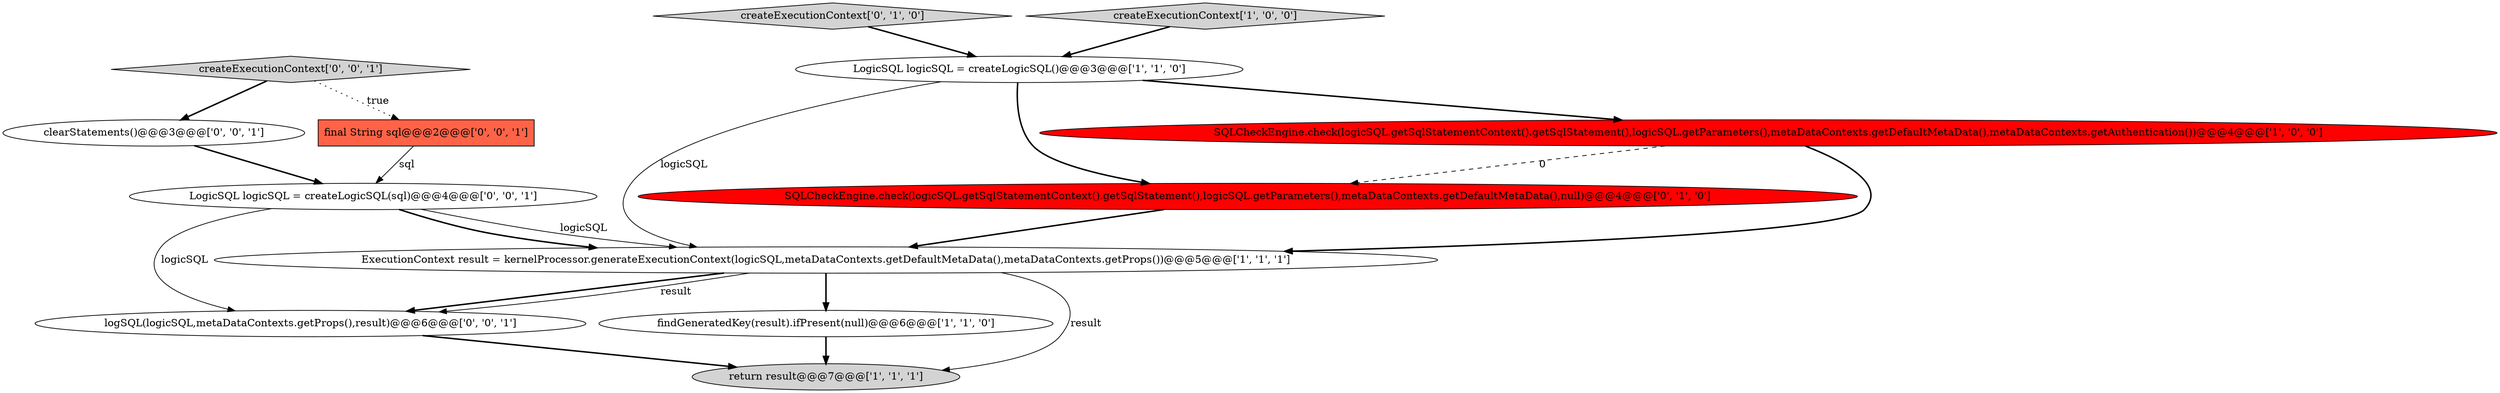digraph {
7 [style = filled, label = "createExecutionContext['0', '1', '0']", fillcolor = lightgray, shape = diamond image = "AAA0AAABBB2BBB"];
2 [style = filled, label = "createExecutionContext['1', '0', '0']", fillcolor = lightgray, shape = diamond image = "AAA0AAABBB1BBB"];
9 [style = filled, label = "LogicSQL logicSQL = createLogicSQL(sql)@@@4@@@['0', '0', '1']", fillcolor = white, shape = ellipse image = "AAA0AAABBB3BBB"];
6 [style = filled, label = "SQLCheckEngine.check(logicSQL.getSqlStatementContext().getSqlStatement(),logicSQL.getParameters(),metaDataContexts.getDefaultMetaData(),null)@@@4@@@['0', '1', '0']", fillcolor = red, shape = ellipse image = "AAA1AAABBB2BBB"];
3 [style = filled, label = "ExecutionContext result = kernelProcessor.generateExecutionContext(logicSQL,metaDataContexts.getDefaultMetaData(),metaDataContexts.getProps())@@@5@@@['1', '1', '1']", fillcolor = white, shape = ellipse image = "AAA0AAABBB1BBB"];
8 [style = filled, label = "final String sql@@@2@@@['0', '0', '1']", fillcolor = tomato, shape = box image = "AAA0AAABBB3BBB"];
10 [style = filled, label = "clearStatements()@@@3@@@['0', '0', '1']", fillcolor = white, shape = ellipse image = "AAA0AAABBB3BBB"];
1 [style = filled, label = "return result@@@7@@@['1', '1', '1']", fillcolor = lightgray, shape = ellipse image = "AAA0AAABBB1BBB"];
0 [style = filled, label = "LogicSQL logicSQL = createLogicSQL()@@@3@@@['1', '1', '0']", fillcolor = white, shape = ellipse image = "AAA0AAABBB1BBB"];
11 [style = filled, label = "createExecutionContext['0', '0', '1']", fillcolor = lightgray, shape = diamond image = "AAA0AAABBB3BBB"];
12 [style = filled, label = "logSQL(logicSQL,metaDataContexts.getProps(),result)@@@6@@@['0', '0', '1']", fillcolor = white, shape = ellipse image = "AAA0AAABBB3BBB"];
4 [style = filled, label = "SQLCheckEngine.check(logicSQL.getSqlStatementContext().getSqlStatement(),logicSQL.getParameters(),metaDataContexts.getDefaultMetaData(),metaDataContexts.getAuthentication())@@@4@@@['1', '0', '0']", fillcolor = red, shape = ellipse image = "AAA1AAABBB1BBB"];
5 [style = filled, label = "findGeneratedKey(result).ifPresent(null)@@@6@@@['1', '1', '0']", fillcolor = white, shape = ellipse image = "AAA0AAABBB1BBB"];
6->3 [style = bold, label=""];
4->3 [style = bold, label=""];
9->12 [style = solid, label="logicSQL"];
9->3 [style = solid, label="logicSQL"];
0->6 [style = bold, label=""];
7->0 [style = bold, label=""];
3->1 [style = solid, label="result"];
3->12 [style = bold, label=""];
4->6 [style = dashed, label="0"];
12->1 [style = bold, label=""];
5->1 [style = bold, label=""];
3->5 [style = bold, label=""];
2->0 [style = bold, label=""];
0->3 [style = solid, label="logicSQL"];
0->4 [style = bold, label=""];
11->10 [style = bold, label=""];
3->12 [style = solid, label="result"];
8->9 [style = solid, label="sql"];
9->3 [style = bold, label=""];
11->8 [style = dotted, label="true"];
10->9 [style = bold, label=""];
}
